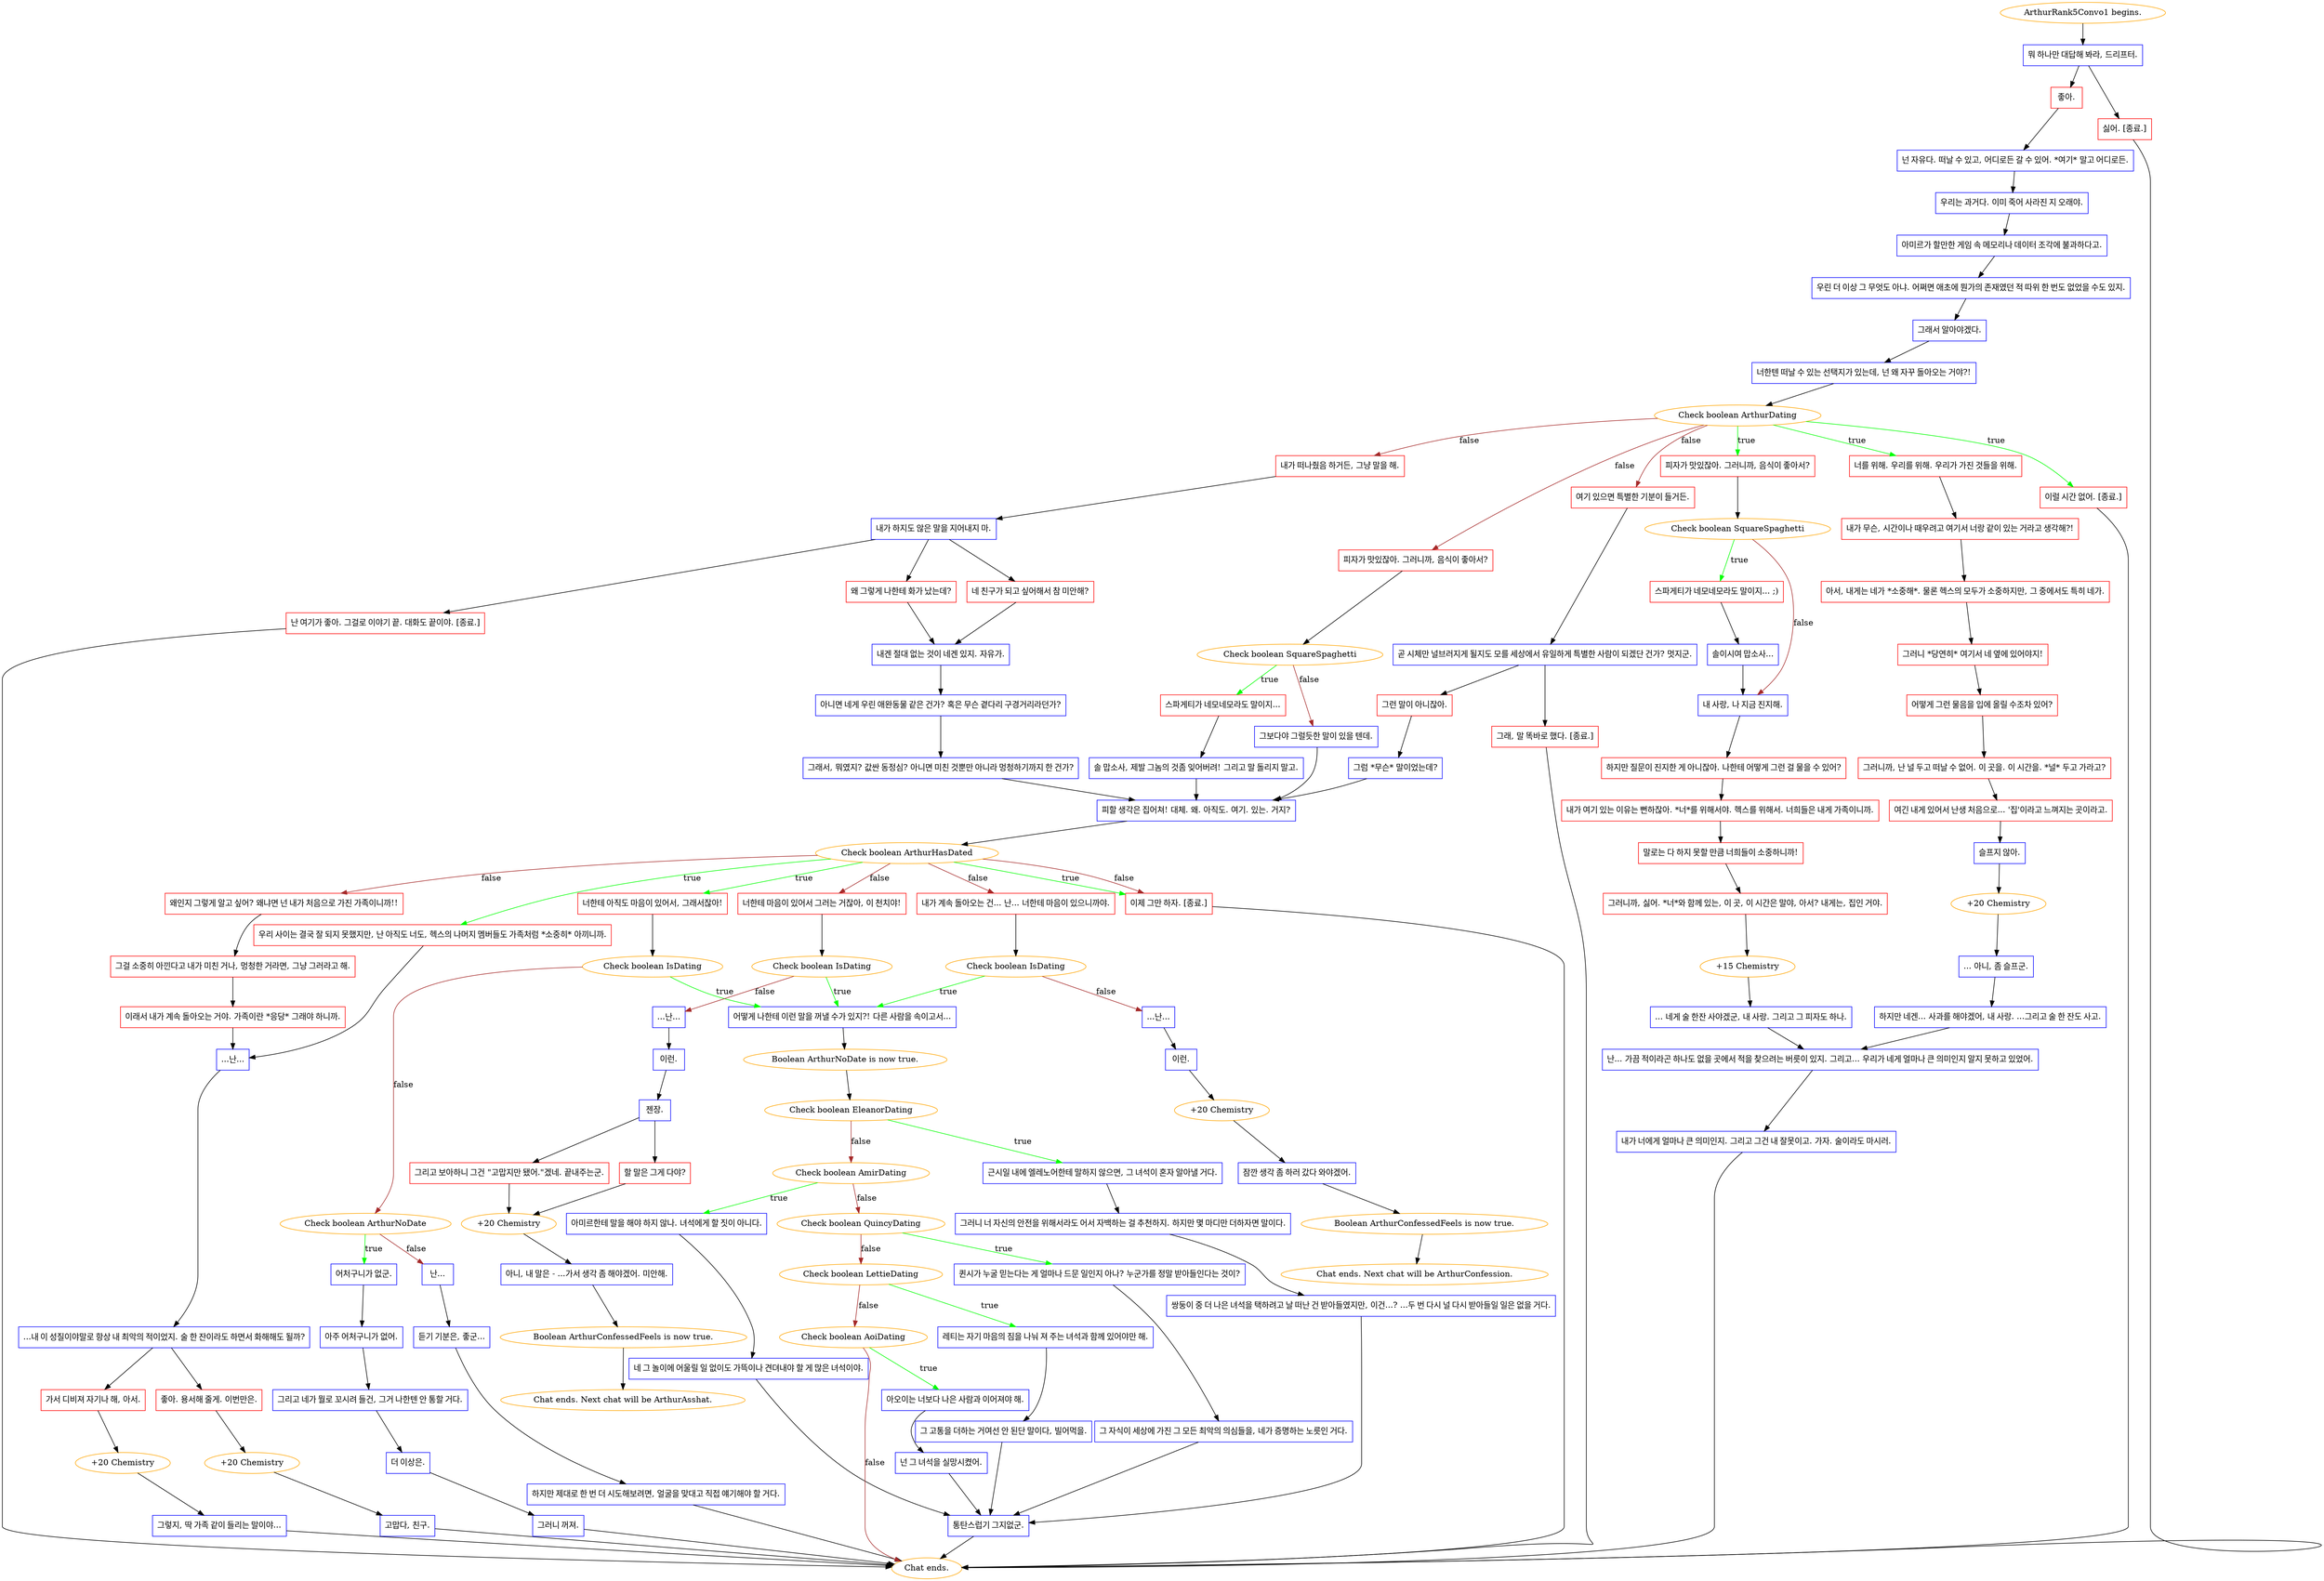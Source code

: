 digraph {
	"ArthurRank5Convo1 begins." [color=orange];
		"ArthurRank5Convo1 begins." -> j2640272519;
	j2640272519 [label="뭐 하나만 대답해 봐라, 드리프터.",shape=box,color=blue];
		j2640272519 -> j3359095941;
		j2640272519 -> j244663008;
	j3359095941 [label="좋아.",shape=box,color=red];
		j3359095941 -> j2476530381;
	j244663008 [label="싫어. [종료.]",shape=box,color=red];
		j244663008 -> "Chat ends.";
	j2476530381 [label="넌 자유다. 떠날 수 있고, 어디로든 갈 수 있어. *여기* 말고 어디로든.",shape=box,color=blue];
		j2476530381 -> j3784789118;
	"Chat ends." [color=orange];
	j3784789118 [label="우리는 과거다. 이미 죽어 사라진 지 오래야.",shape=box,color=blue];
		j3784789118 -> j2496181155;
	j2496181155 [label="아미르가 할만한 게임 속 메모리나 데이터 조각에 불과하다고.",shape=box,color=blue];
		j2496181155 -> j1699112479;
	j1699112479 [label="우린 더 이상 그 무엇도 아냐. 어쩌면 애초에 뭔가의 존재였던 적 따위 한 번도 없었을 수도 있지.",shape=box,color=blue];
		j1699112479 -> j1898914098;
	j1898914098 [label="그래서 알아야겠다.",shape=box,color=blue];
		j1898914098 -> j2641411374;
	j2641411374 [label="너한텐 떠날 수 있는 선택지가 있는데, 넌 왜 자꾸 돌아오는 거야?!",shape=box,color=blue];
		j2641411374 -> j171613394;
	j171613394 [label="Check boolean ArthurDating",color=orange];
		j171613394 -> j1691953662 [label=true,color=green];
		j171613394 -> j2754603026 [label=true,color=green];
		j171613394 -> j4061164770 [label=true,color=green];
		j171613394 -> j4168898223 [label=false,color=brown];
		j171613394 -> j1657053229 [label=false,color=brown];
		j171613394 -> j3199092210 [label=false,color=brown];
	j1691953662 [label="피자가 맛있잖아. 그러니까, 음식이 좋아서?",shape=box,color=red];
		j1691953662 -> j2678399235;
	j2754603026 [label="너를 위해. 우리를 위해. 우리가 가진 것들을 위해.",shape=box,color=red];
		j2754603026 -> j549665961;
	j4061164770 [label="이럴 시간 없어. [종료.]",shape=box,color=red];
		j4061164770 -> "Chat ends.";
	j4168898223 [label="여기 있으면 특별한 기분이 들거든.",shape=box,color=red];
		j4168898223 -> j2355770998;
	j1657053229 [label="피자가 맛있잖아. 그러니까, 음식이 좋아서?",shape=box,color=red];
		j1657053229 -> j2637784598;
	j3199092210 [label="내가 떠나줬음 하거든, 그냥 말을 해.",shape=box,color=red];
		j3199092210 -> j1756827606;
	j2678399235 [label="Check boolean SquareSpaghetti",color=orange];
		j2678399235 -> j4145017647 [label=true,color=green];
		j2678399235 -> j4287574199 [label=false,color=brown];
	j549665961 [label="내가 무슨, 시간이나 때우려고 여기서 너랑 같이 있는 거라고 생각해?!",shape=box,color=red];
		j549665961 -> j3406830093;
	j2355770998 [label="곧 시체만 널브러지게 될지도 모를 세상에서 유일하게 특별한 사람이 되겠단 건가? 멋지군.",shape=box,color=blue];
		j2355770998 -> j1338415679;
		j2355770998 -> j1630133296;
	j2637784598 [label="Check boolean SquareSpaghetti",color=orange];
		j2637784598 -> j2506689805 [label=true,color=green];
		j2637784598 -> j1799599602 [label=false,color=brown];
	j1756827606 [label="내가 하지도 않은 말을 지어내지 마.",shape=box,color=blue];
		j1756827606 -> j2498281598;
		j1756827606 -> j363354783;
		j1756827606 -> j299250942;
	j4145017647 [label="스파게티가 네모네모라도 말이지... ;)",shape=box,color=red];
		j4145017647 -> j1247014593;
	j4287574199 [label="내 사랑, 나 지금 진지해.",shape=box,color=blue];
		j4287574199 -> j1886232083;
	j3406830093 [label="아서, 내게는 네가 *소중해*. 물론 헥스의 모두가 소중하지만, 그 중에서도 특히 네가.",shape=box,color=red];
		j3406830093 -> j1914226471;
	j1338415679 [label="그런 말이 아니잖아.",shape=box,color=red];
		j1338415679 -> j70176376;
	j1630133296 [label="그래, 말 똑바로 했다. [종료.]",shape=box,color=red];
		j1630133296 -> "Chat ends.";
	j2506689805 [label="스파게티가 네모네모라도 말이지...",shape=box,color=red];
		j2506689805 -> j2403637718;
	j1799599602 [label="그보다야 그럴듯한 말이 있을 텐데.",shape=box,color=blue];
		j1799599602 -> j2092637209;
	j2498281598 [label="난 여기가 좋아. 그걸로 이야기 끝. 대화도 끝이야. [종료.]",shape=box,color=red];
		j2498281598 -> "Chat ends.";
	j363354783 [label="왜 그렇게 나한테 화가 났는데?",shape=box,color=red];
		j363354783 -> j3237830226;
	j299250942 [label="네 친구가 되고 싶어해서 참 미안해?",shape=box,color=red];
		j299250942 -> j3237830226;
	j1247014593 [label="솔이시여 맙소사...",shape=box,color=blue];
		j1247014593 -> j4287574199;
	j1886232083 [label="하지만 질문이 진지한 게 아니잖아. 나한테 어떻게 그런 걸 물을 수 있어?",shape=box,color=red];
		j1886232083 -> j1855612934;
	j1914226471 [label="그러니 *당연히* 여기서 네 옆에 있어야지!",shape=box,color=red];
		j1914226471 -> j1696862121;
	j70176376 [label="그럼 *무슨* 말이었는데?",shape=box,color=blue];
		j70176376 -> j2092637209;
	j2403637718 [label="솔 맙소사, 제발 그놈의 것좀 잊어버려! 그리고 말 돌리지 말고.",shape=box,color=blue];
		j2403637718 -> j2092637209;
	j2092637209 [label="피할 생각은 집어쳐! 대체. 왜. 아직도. 여기. 있는. 거지?",shape=box,color=blue];
		j2092637209 -> j3958076909;
	j3237830226 [label="내겐 절대 없는 것이 네겐 있지. 자유가.",shape=box,color=blue];
		j3237830226 -> j520780337;
	j1855612934 [label="내가 여기 있는 이유는 뻔하잖아. *너*를 위해서야. 헥스를 위해서. 너희들은 내게 가족이니까.",shape=box,color=red];
		j1855612934 -> j3965539808;
	j1696862121 [label="어떻게 그런 물음을 입에 올릴 수조차 있어?",shape=box,color=red];
		j1696862121 -> j539971830;
	j3958076909 [label="Check boolean ArthurHasDated",color=orange];
		j3958076909 -> j1593085176 [label=true,color=green];
		j3958076909 -> j2313831909 [label=true,color=green];
		j3958076909 -> j49213099 [label=true,color=green];
		j3958076909 -> j2858594905 [label=false,color=brown];
		j3958076909 -> j2235020772 [label=false,color=brown];
		j3958076909 -> j62217335 [label=false,color=brown];
		j3958076909 -> j1593085176 [label=false,color=brown];
	j520780337 [label="아니면 네게 우린 애완동물 같은 건가? 혹은 무슨 곁다리 구경거리라던가?",shape=box,color=blue];
		j520780337 -> j1323195972;
	j3965539808 [label="말로는 다 하지 못할 만큼 너희들이 소중하니까!",shape=box,color=red];
		j3965539808 -> j2906534953;
	j539971830 [label="그러니까, 난 널 두고 떠날 수 없어. 이 곳을. 이 시간을. *널* 두고 가라고?",shape=box,color=red];
		j539971830 -> j2556970181;
	j1593085176 [label="이제 그만 하자. [종료.]",shape=box,color=red];
		j1593085176 -> "Chat ends.";
	j2313831909 [label="우리 사이는 결국 잘 되지 못했지만, 난 아직도 너도, 헥스의 나머지 멤버들도 가족처럼 *소중히* 아끼니까.",shape=box,color=red];
		j2313831909 -> j1049760424;
	j49213099 [label="너한테 아직도 마음이 있어서, 그래서잖아!",shape=box,color=red];
		j49213099 -> j3975446414;
	j2858594905 [label="너한테 마음이 있어서 그러는 거잖아, 이 천치야!",shape=box,color=red];
		j2858594905 -> j3037390070;
	j2235020772 [label="내가 계속 돌아오는 건... 난... 너한테 마음이 있으니까야.",shape=box,color=red];
		j2235020772 -> j2267515184;
	j62217335 [label="왜인지 그렇게 알고 싶어? 왜냐면 넌 내가 처음으로 가진 가족이니까!!",shape=box,color=red];
		j62217335 -> j782155993;
	j1323195972 [label="그래서, 뭐였지? 값싼 동정심? 아니면 미친 것뿐만 아니라 멍청하기까지 한 건가?",shape=box,color=blue];
		j1323195972 -> j2092637209;
	j2906534953 [label="그러니까, 싫어. *너*와 함께 있는, 이 곳, 이 시간은 말야, 아서? 내게는, 집인 거야.",shape=box,color=red];
		j2906534953 -> j1476835624;
	j2556970181 [label="여긴 내게 있어서 난생 처음으로... '집'이라고 느껴지는 곳이라고.",shape=box,color=red];
		j2556970181 -> j1771896059;
	j1049760424 [label="...난...",shape=box,color=blue];
		j1049760424 -> j2880091590;
	j3975446414 [label="Check boolean IsDating",color=orange];
		j3975446414 -> j2879952844 [label=true,color=green];
		j3975446414 -> j1152128881 [label=false,color=brown];
	j3037390070 [label="Check boolean IsDating",color=orange];
		j3037390070 -> j2879952844 [label=true,color=green];
		j3037390070 -> j773394973 [label=false,color=brown];
	j2267515184 [label="Check boolean IsDating",color=orange];
		j2267515184 -> j2879952844 [label=true,color=green];
		j2267515184 -> j3622991790 [label=false,color=brown];
	j782155993 [label="그걸 소중히 아낀다고 내가 미친 거나, 멍청한 거라면, 그냥 그러라고 해.",shape=box,color=red];
		j782155993 -> j3041286598;
	j1476835624 [label="+15 Chemistry",color=orange];
		j1476835624 -> j1703370108;
	j1771896059 [label="슬프지 않아.",shape=box,color=blue];
		j1771896059 -> j36022790;
	j2880091590 [label="...내 이 성질이야말로 항상 내 최악의 적이었지. 술 한 잔이라도 하면서 화해해도 될까?",shape=box,color=blue];
		j2880091590 -> j1761241735;
		j2880091590 -> j710914331;
	j2879952844 [label="어떻게 나한테 이런 말을 꺼낼 수가 있지?! 다른 사람을 속이고서...",shape=box,color=blue];
		j2879952844 -> j1854672327;
	j1152128881 [label="Check boolean ArthurNoDate",color=orange];
		j1152128881 -> j949983945 [label=true,color=green];
		j1152128881 -> j3614772851 [label=false,color=brown];
	j773394973 [label="...난...",shape=box,color=blue];
		j773394973 -> j1808233481;
	j3622991790 [label="...난...",shape=box,color=blue];
		j3622991790 -> j3307353974;
	j3041286598 [label="이래서 내가 계속 돌아오는 거야. 가족이란 *응당* 그래야 하니까.",shape=box,color=red];
		j3041286598 -> j1049760424;
	j1703370108 [label="... 네게 술 한잔 사야겠군, 내 사랑. 그리고 그 피자도 하나.",shape=box,color=blue];
		j1703370108 -> j1608523044;
	j36022790 [label="+20 Chemistry",color=orange];
		j36022790 -> j553250943;
	j1761241735 [label="가서 디비져 자기나 해, 아서.",shape=box,color=red];
		j1761241735 -> j2348720138;
	j710914331 [label="좋아. 용서해 줄게. 이번만은.",shape=box,color=red];
		j710914331 -> j2429946737;
	j1854672327 [label="Boolean ArthurNoDate is now true.",color=orange];
		j1854672327 -> j3950968979;
	j949983945 [label="어처구니가 없군.",shape=box,color=blue];
		j949983945 -> j2630849789;
	j3614772851 [label="난...",shape=box,color=blue];
		j3614772851 -> j3193933800;
	j1808233481 [label="이런.",shape=box,color=blue];
		j1808233481 -> j973048403;
	j3307353974 [label="이런.",shape=box,color=blue];
		j3307353974 -> j1361265522;
	j1608523044 [label="난... 가끔 적이라곤 하나도 없을 곳에서 적을 찾으려는 버릇이 있지. 그리고... 우리가 네게 얼마나 큰 의미인지 알지 못하고 있었어.",shape=box,color=blue];
		j1608523044 -> j1143054606;
	j553250943 [label="... 아니, 좀 슬프군.",shape=box,color=blue];
		j553250943 -> j3472554947;
	j2348720138 [label="+20 Chemistry",color=orange];
		j2348720138 -> j113462528;
	j2429946737 [label="+20 Chemistry",color=orange];
		j2429946737 -> j214947659;
	j3950968979 [label="Check boolean EleanorDating",color=orange];
		j3950968979 -> j3021018741 [label=true,color=green];
		j3950968979 -> j143777444 [label=false,color=brown];
	j2630849789 [label="아주 어처구니가 없어.",shape=box,color=blue];
		j2630849789 -> j1378613009;
	j3193933800 [label="듣기 기분은, 좋군...",shape=box,color=blue];
		j3193933800 -> j65534084;
	j973048403 [label="젠장.",shape=box,color=blue];
		j973048403 -> j2474366624;
		j973048403 -> j3657602328;
	j1361265522 [label="+20 Chemistry",color=orange];
		j1361265522 -> j3943000976;
	j1143054606 [label="내가 너에게 얼마나 큰 의미인지. 그리고 그건 내 잘못이고. 가자. 술이라도 마시러.",shape=box,color=blue];
		j1143054606 -> "Chat ends.";
	j3472554947 [label="하지만 네겐... 사과를 해야겠어, 내 사랑. ...그리고 술 한 잔도 사고.",shape=box,color=blue];
		j3472554947 -> j1608523044;
	j113462528 [label="그렇지, 딱 가족 같이 들리는 말이야...",shape=box,color=blue];
		j113462528 -> "Chat ends.";
	j214947659 [label="고맙다, 친구.",shape=box,color=blue];
		j214947659 -> "Chat ends.";
	j3021018741 [label="근시일 내에 엘레노어한테 말하지 않으면, 그 녀석이 혼자 알아낼 거다.",shape=box,color=blue];
		j3021018741 -> j2672492091;
	j143777444 [label="Check boolean AmirDating",color=orange];
		j143777444 -> j3623768121 [label=true,color=green];
		j143777444 -> j3817716774 [label=false,color=brown];
	j1378613009 [label="그리고 네가 뭘로 꼬시려 들건, 그거 나한텐 안 통할 거다.",shape=box,color=blue];
		j1378613009 -> j3612906338;
	j65534084 [label="하지만 제대로 한 번 더 시도해보려면, 얼굴을 맞대고 직접 얘기해야 할 거다.",shape=box,color=blue];
		j65534084 -> "Chat ends.";
	j2474366624 [label="그리고 보아하니 그건 \"고맙지만 됐어.\"겠네. 끝내주는군.",shape=box,color=red];
		j2474366624 -> j2594190471;
	j3657602328 [label="할 말은 그게 다야?",shape=box,color=red];
		j3657602328 -> j2594190471;
	j3943000976 [label="잠깐 생각 좀 하러 갔다 와야겠어.",shape=box,color=blue];
		j3943000976 -> j2694765404;
	j2672492091 [label="그러니 너 자신의 안전을 위해서라도 어서 자백하는 걸 추천하지. 하지만 몇 마디만 더하자면 말이다.",shape=box,color=blue];
		j2672492091 -> j4259080617;
	j3623768121 [label="아미르한테 말을 해야 하지 않나. 녀석에게 할 짓이 아니다.",shape=box,color=blue];
		j3623768121 -> j827989434;
	j3817716774 [label="Check boolean QuincyDating",color=orange];
		j3817716774 -> j2779344670 [label=true,color=green];
		j3817716774 -> j2575432444 [label=false,color=brown];
	j3612906338 [label="더 이상은.",shape=box,color=blue];
		j3612906338 -> j3077229129;
	j2594190471 [label="+20 Chemistry",color=orange];
		j2594190471 -> j401940870;
	j2694765404 [label="Boolean ArthurConfessedFeels is now true.",color=orange];
		j2694765404 -> "Chat ends. Next chat will be ArthurConfession.";
	j4259080617 [label="쌍둥이 중 더 나은 녀석을 택하려고 날 떠난 건 받아들였지만, 이건...? ...두 번 다시 널 다시 받아들일 일은 없을 거다.",shape=box,color=blue];
		j4259080617 -> j1237348727;
	j827989434 [label="네 그 놀이에 어울릴 일 없이도 가뜩이나 견뎌내야 할 게 많은 녀석이야.",shape=box,color=blue];
		j827989434 -> j1237348727;
	j2779344670 [label="퀸시가 누굴 믿는다는 게 얼마나 드문 일인지 아나? 누군가를 정말 받아들인다는 것이?",shape=box,color=blue];
		j2779344670 -> j2851464646;
	j2575432444 [label="Check boolean LettieDating",color=orange];
		j2575432444 -> j1143299974 [label=true,color=green];
		j2575432444 -> j2097045387 [label=false,color=brown];
	j3077229129 [label="그러니 꺼져.",shape=box,color=blue];
		j3077229129 -> "Chat ends.";
	j401940870 [label="아니, 내 말은 - ...가서 생각 좀 해야겠어. 미안해.",shape=box,color=blue];
		j401940870 -> j516892496;
	"Chat ends. Next chat will be ArthurConfession." [color=orange];
	j1237348727 [label="통탄스럽기 그지없군.",shape=box,color=blue];
		j1237348727 -> "Chat ends.";
	j2851464646 [label="그 자식이 세상에 가진 그 모든 최악의 의심들을, 네가 증명하는 노릇인 거다.",shape=box,color=blue];
		j2851464646 -> j1237348727;
	j1143299974 [label="레티는 자기 마음의 짐을 나눠 져 주는 녀석과 함께 있어야만 해.",shape=box,color=blue];
		j1143299974 -> j960318833;
	j2097045387 [label="Check boolean AoiDating",color=orange];
		j2097045387 -> j4209061233 [label=true,color=green];
		j2097045387 -> "Chat ends." [label=false,color=brown];
	j516892496 [label="Boolean ArthurConfessedFeels is now true.",color=orange];
		j516892496 -> "Chat ends. Next chat will be ArthurAsshat.";
	j960318833 [label="그 고통을 더하는 거여선 안 된단 말이다, 빌어먹을.",shape=box,color=blue];
		j960318833 -> j1237348727;
	j4209061233 [label="아오이는 너보다 나은 사람과 이어져야 해.",shape=box,color=blue];
		j4209061233 -> j659956449;
	"Chat ends. Next chat will be ArthurAsshat." [color=orange];
	j659956449 [label="넌 그 녀석을 실망시켰어.",shape=box,color=blue];
		j659956449 -> j1237348727;
}